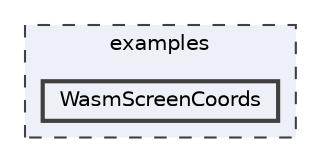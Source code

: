 digraph "/home/runner/work/FastLED/FastLED/examples/WasmScreenCoords"
{
 // INTERACTIVE_SVG=YES
 // LATEX_PDF_SIZE
  bgcolor="transparent";
  edge [fontname=Helvetica,fontsize=10,labelfontname=Helvetica,labelfontsize=10];
  node [fontname=Helvetica,fontsize=10,shape=box,height=0.2,width=0.4];
  compound=true
  subgraph clusterdir_d28a4824dc47e487b107a5db32ef43c4 {
    graph [ bgcolor="#edf0f7", pencolor="grey25", label="examples", fontname=Helvetica,fontsize=10 style="filled,dashed", URL="dir_d28a4824dc47e487b107a5db32ef43c4.html",tooltip=""]
  dir_75afe82a44c9d3274eef9e58c545822a [label="WasmScreenCoords", fillcolor="#edf0f7", color="grey25", style="filled,bold", URL="dir_75afe82a44c9d3274eef9e58c545822a.html",tooltip=""];
  }
}
